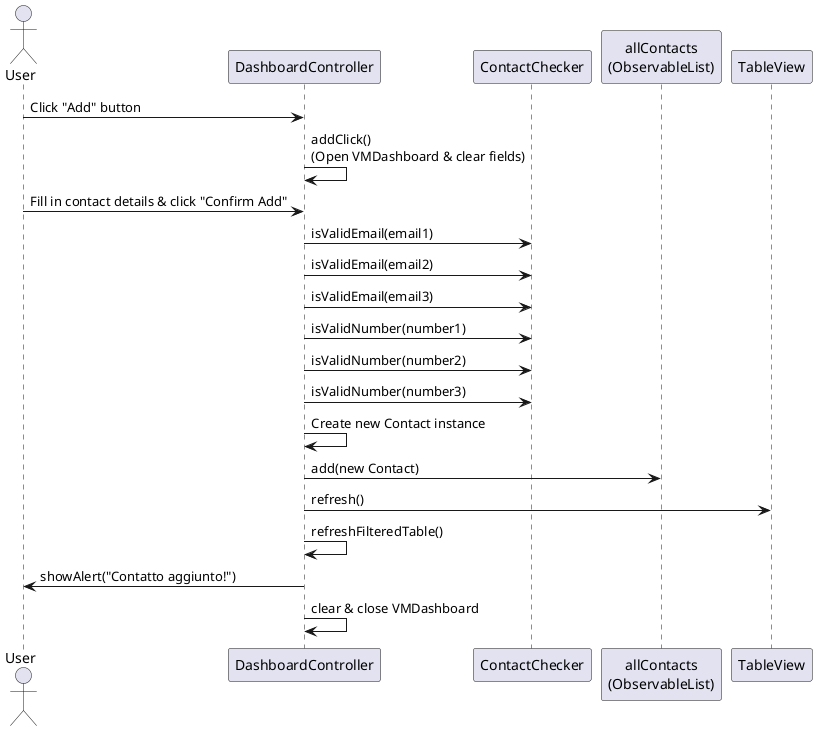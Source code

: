 @startuml


actor User
participant DashboardController
participant ContactChecker
participant "allContacts\n(ObservableList)" as Contacts
participant TableView

User -> DashboardController: Click "Add" button
DashboardController -> DashboardController: addClick()\n(Open VMDashboard & clear fields)
User -> DashboardController: Fill in contact details & click "Confirm Add"
DashboardController -> ContactChecker: isValidEmail(email1)
DashboardController -> ContactChecker: isValidEmail(email2)
DashboardController -> ContactChecker: isValidEmail(email3)
DashboardController -> ContactChecker: isValidNumber(number1)
DashboardController -> ContactChecker: isValidNumber(number2)
DashboardController -> ContactChecker: isValidNumber(number3)
DashboardController -> DashboardController: Create new Contact instance
DashboardController -> Contacts: add(new Contact)
DashboardController -> TableView: refresh()
DashboardController -> DashboardController: refreshFilteredTable()
DashboardController -> User: showAlert("Contatto aggiunto!")
DashboardController -> DashboardController: clear & close VMDashboard
@enduml

@enduml